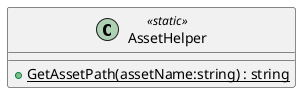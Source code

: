 @startuml
class AssetHelper <<static>> {
    + {static} GetAssetPath(assetName:string) : string
}
@enduml
